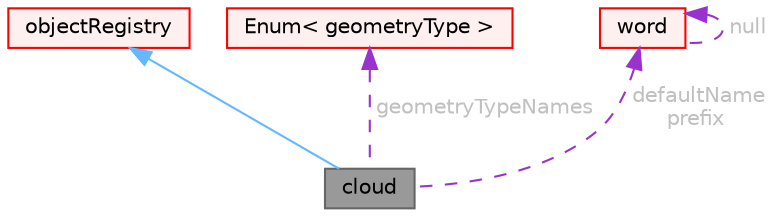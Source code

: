 digraph "cloud"
{
 // LATEX_PDF_SIZE
  bgcolor="transparent";
  edge [fontname=Helvetica,fontsize=10,labelfontname=Helvetica,labelfontsize=10];
  node [fontname=Helvetica,fontsize=10,shape=box,height=0.2,width=0.4];
  Node1 [id="Node000001",label="cloud",height=0.2,width=0.4,color="gray40", fillcolor="grey60", style="filled", fontcolor="black",tooltip="A cloud is a registry collection of lagrangian particles."];
  Node2 -> Node1 [id="edge1_Node000001_Node000002",dir="back",color="steelblue1",style="solid",tooltip=" "];
  Node2 [id="Node000002",label="objectRegistry",height=0.2,width=0.4,color="red", fillcolor="#FFF0F0", style="filled",URL="$classFoam_1_1objectRegistry.html",tooltip="Registry of regIOobjects."];
  Node11 -> Node1 [id="edge2_Node000001_Node000011",dir="back",color="darkorchid3",style="dashed",tooltip=" ",label=" geometryTypeNames",fontcolor="grey" ];
  Node11 [id="Node000011",label="Enum\< geometryType \>",height=0.2,width=0.4,color="red", fillcolor="#FFF0F0", style="filled",URL="$classFoam_1_1Enum.html",tooltip=" "];
  Node12 -> Node1 [id="edge3_Node000001_Node000012",dir="back",color="darkorchid3",style="dashed",tooltip=" ",label=" defaultName\nprefix",fontcolor="grey" ];
  Node12 [id="Node000012",label="word",height=0.2,width=0.4,color="red", fillcolor="#FFF0F0", style="filled",URL="$classFoam_1_1word.html",tooltip="A class for handling words, derived from Foam::string."];
  Node12 -> Node12 [id="edge4_Node000012_Node000012",dir="back",color="darkorchid3",style="dashed",tooltip=" ",label=" null",fontcolor="grey" ];
}
